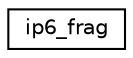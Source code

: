 digraph "Graphical Class Hierarchy"
{
 // LATEX_PDF_SIZE
  edge [fontname="Helvetica",fontsize="10",labelfontname="Helvetica",labelfontsize="10"];
  node [fontname="Helvetica",fontsize="10",shape=record];
  rankdir="LR";
  Node0 [label="ip6_frag",height=0.2,width=0.4,color="black", fillcolor="white", style="filled",URL="$dd/d97/net__util_8h.html#dd/d63/structip6__frag",tooltip=" "];
}
